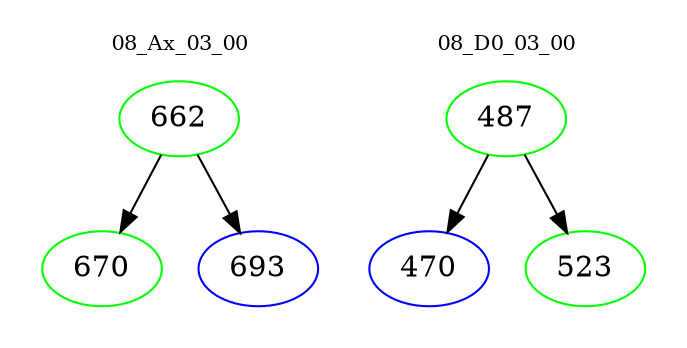 digraph{
subgraph cluster_0 {
color = white
label = "08_Ax_03_00";
fontsize=10;
T0_662 [label="662", color="green"]
T0_662 -> T0_670 [color="black"]
T0_670 [label="670", color="green"]
T0_662 -> T0_693 [color="black"]
T0_693 [label="693", color="blue"]
}
subgraph cluster_1 {
color = white
label = "08_D0_03_00";
fontsize=10;
T1_487 [label="487", color="green"]
T1_487 -> T1_470 [color="black"]
T1_470 [label="470", color="blue"]
T1_487 -> T1_523 [color="black"]
T1_523 [label="523", color="green"]
}
}
